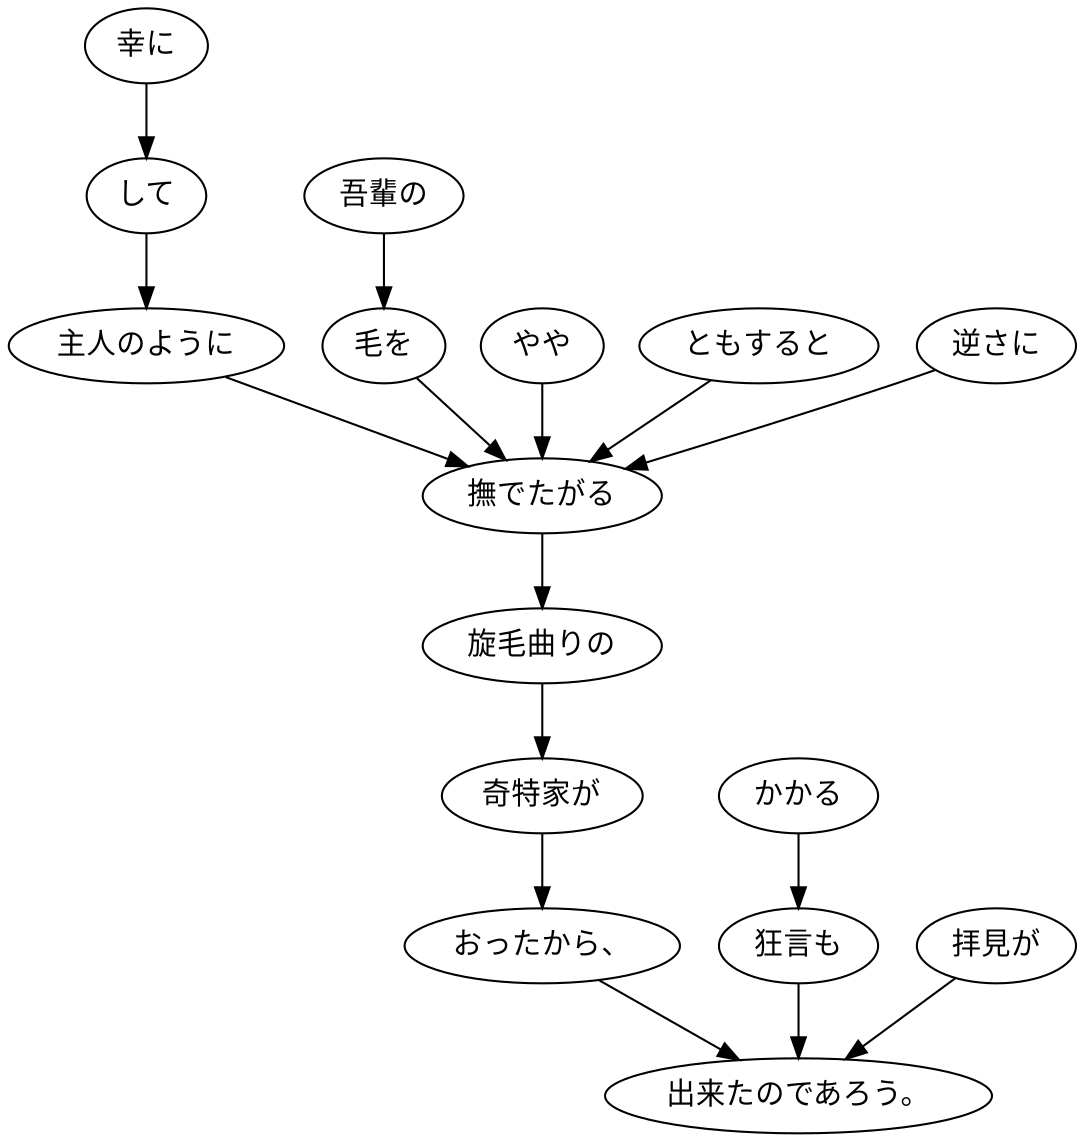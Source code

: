digraph graph7163 {
	node0 [label="幸に"];
	node1 [label="して"];
	node2 [label="主人のように"];
	node3 [label="吾輩の"];
	node4 [label="毛を"];
	node5 [label="やや"];
	node6 [label="ともすると"];
	node7 [label="逆さに"];
	node8 [label="撫でたがる"];
	node9 [label="旋毛曲りの"];
	node10 [label="奇特家が"];
	node11 [label="おったから、"];
	node12 [label="かかる"];
	node13 [label="狂言も"];
	node14 [label="拝見が"];
	node15 [label="出来たのであろう。"];
	node0 -> node1;
	node1 -> node2;
	node2 -> node8;
	node3 -> node4;
	node4 -> node8;
	node5 -> node8;
	node6 -> node8;
	node7 -> node8;
	node8 -> node9;
	node9 -> node10;
	node10 -> node11;
	node11 -> node15;
	node12 -> node13;
	node13 -> node15;
	node14 -> node15;
}
